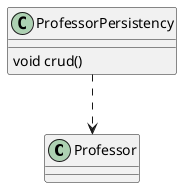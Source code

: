 @startuml
Class Professor 
Class ProfessorPersistency {
 void crud()
}
ProfessorPersistency ..> Professor 
@enduml